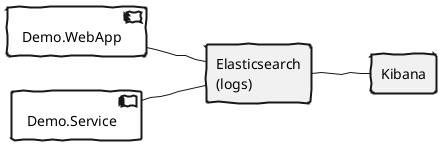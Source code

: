 @startuml

left to right direction
skinparam handwritten true
skinparam useBetaStyle true
<style>
    component
    {
        backgroundColor white
    }
    component, database, queue, rectangle {
        lineThickness 2
    }
    .ui {
        lineStyle 2
    }
</style>

component Demo.WebApp
component Demo.Service

rectangle Elasticsearch [
    Elasticsearch
    (logs)
]
rectangle Kibana

Demo.WebApp -- Elasticsearch
Demo.Service -- Elasticsearch
Elasticsearch -- Kibana

@endml
